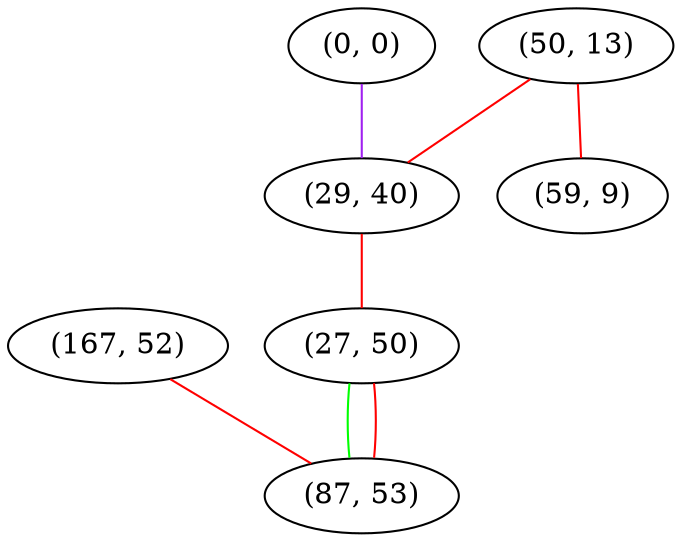 graph "" {
"(167, 52)";
"(50, 13)";
"(0, 0)";
"(29, 40)";
"(27, 50)";
"(87, 53)";
"(59, 9)";
"(167, 52)" -- "(87, 53)"  [color=red, key=0, weight=1];
"(50, 13)" -- "(59, 9)"  [color=red, key=0, weight=1];
"(50, 13)" -- "(29, 40)"  [color=red, key=0, weight=1];
"(0, 0)" -- "(29, 40)"  [color=purple, key=0, weight=4];
"(29, 40)" -- "(27, 50)"  [color=red, key=0, weight=1];
"(27, 50)" -- "(87, 53)"  [color=green, key=0, weight=2];
"(27, 50)" -- "(87, 53)"  [color=red, key=1, weight=1];
}
